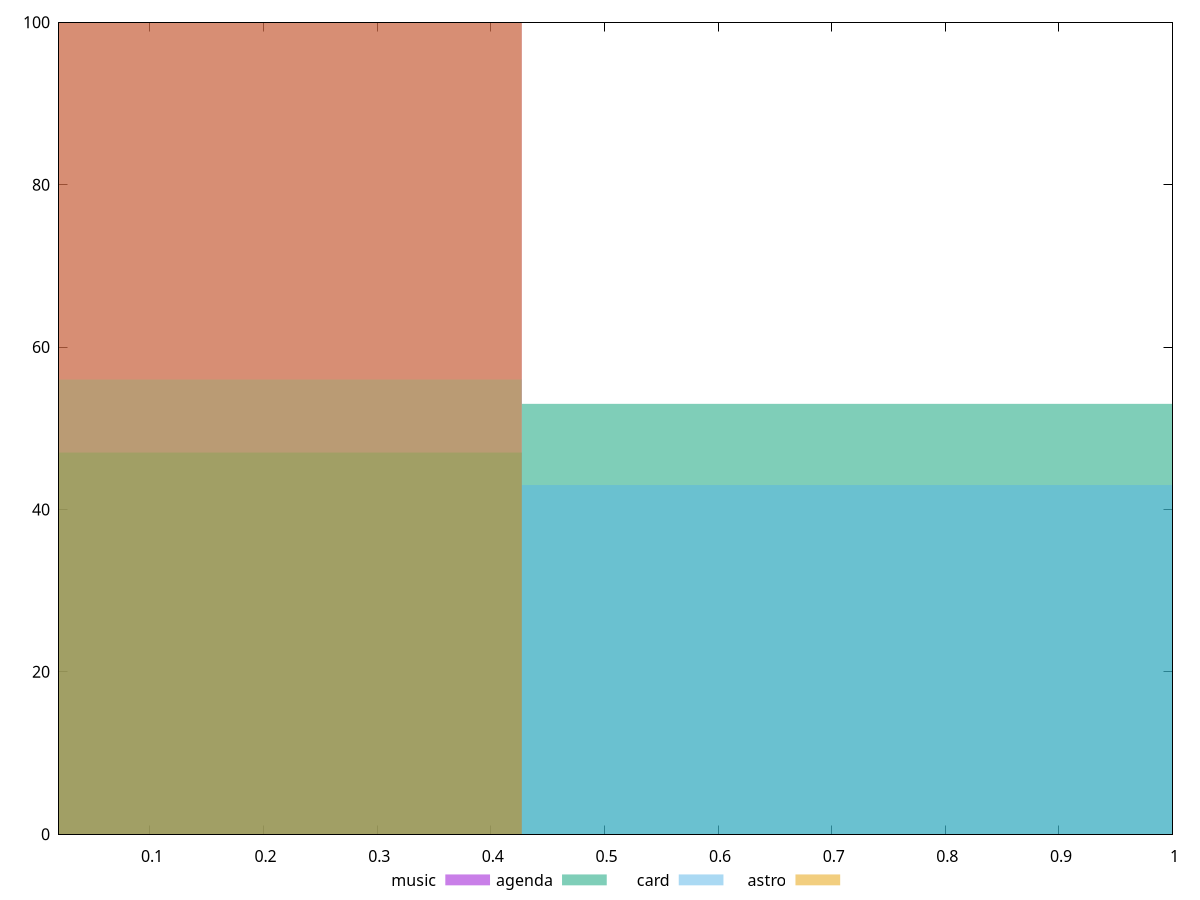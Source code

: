 reset

$music <<EOF
0 100
EOF

$agenda <<EOF
0 47
0.8545723000860778 53
EOF

$card <<EOF
0 56
0.8545723000860778 43
EOF

$astro <<EOF
0 100
EOF

set key outside below
set boxwidth 0.8545723000860778
set xrange [0.02:1]
set yrange [0:100]
set trange [0:100]
set style fill transparent solid 0.5 noborder
set terminal svg size 640, 520 enhanced background rgb 'white'
set output "reports/report_00027_2021-02-24T12-40-31.850Z/interactive/comparison/histogram/all_score.svg"

plot $music title "music" with boxes, \
     $agenda title "agenda" with boxes, \
     $card title "card" with boxes, \
     $astro title "astro" with boxes

reset
